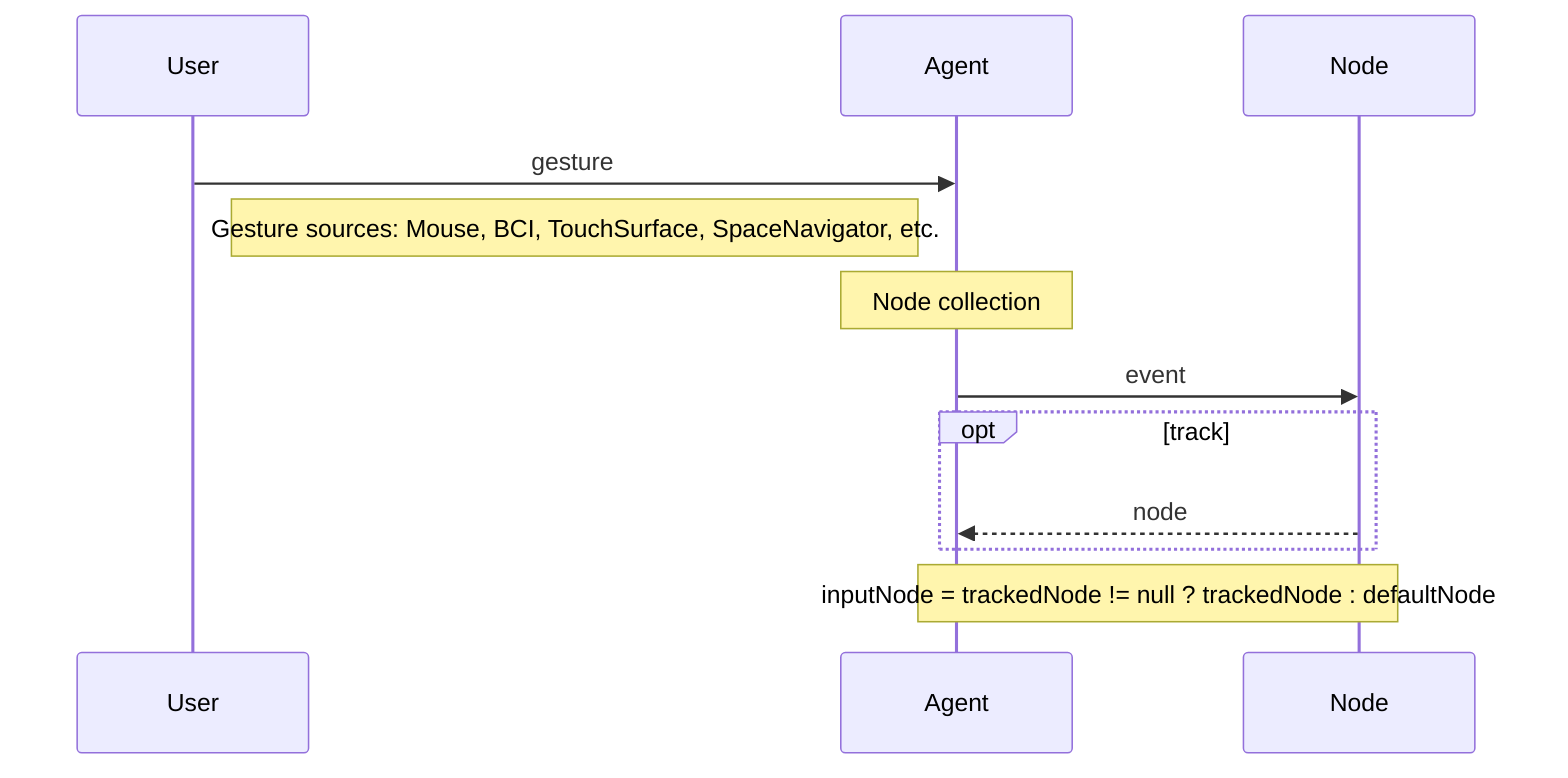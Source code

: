 sequenceDiagram
    User->>Agent: gesture
    Note right of User: Gesture sources: Mouse, BCI, TouchSurface, SpaceNavigator, etc.
    Note over Agent: Node collection
    %loop update
        Agent->>Node: event
    %end
    opt track
        Node-->>Agent: node
    end
    Note over Agent,Node: inputNode = trackedNode != null ? trackedNode : defaultNode
